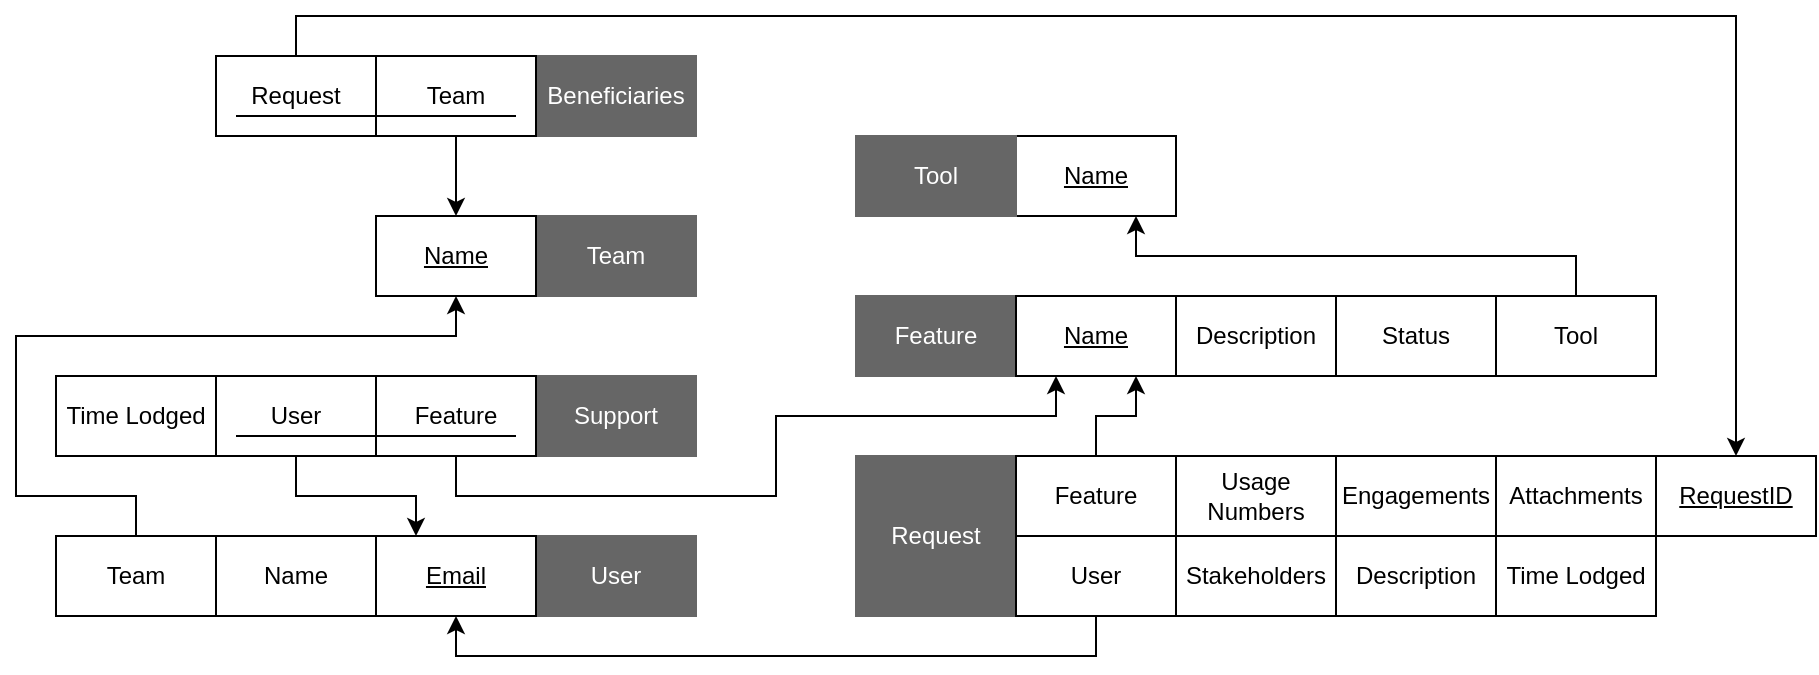 <mxfile version="12.9.13" type="device"><diagram id="ZEQMPsQkTlxw5id6oJp2" name="Page-1"><mxGraphModel dx="1613" dy="580" grid="1" gridSize="10" guides="1" tooltips="1" connect="1" arrows="1" fold="1" page="1" pageScale="1" pageWidth="827" pageHeight="1169" math="0" shadow="0"><root><mxCell id="0"/><mxCell id="1" parent="0"/><mxCell id="xnWd6fcMqpHl4zTMUK5U-1" value="Name" style="rounded=0;whiteSpace=wrap;html=1;fontStyle=4" parent="1" vertex="1"><mxGeometry x="400" y="80" width="80" height="40" as="geometry"/></mxCell><mxCell id="xnWd6fcMqpHl4zTMUK5U-2" value="Tool" style="rounded=0;whiteSpace=wrap;html=1;fillColor=#666666;strokeColor=#666666;fontColor=#FFFFFF;" parent="1" vertex="1"><mxGeometry x="320" y="80" width="80" height="40" as="geometry"/></mxCell><mxCell id="xnWd6fcMqpHl4zTMUK5U-3" value="Feature" style="rounded=0;whiteSpace=wrap;html=1;fillColor=#666666;strokeColor=#666666;fontColor=#FFFFFF;" parent="1" vertex="1"><mxGeometry x="320" y="160" width="80" height="40" as="geometry"/></mxCell><mxCell id="xnWd6fcMqpHl4zTMUK5U-4" value="Request" style="rounded=0;whiteSpace=wrap;html=1;fillColor=#666666;strokeColor=#666666;fontColor=#FFFFFF;" parent="1" vertex="1"><mxGeometry x="320" y="240" width="80" height="80" as="geometry"/></mxCell><mxCell id="xnWd6fcMqpHl4zTMUK5U-5" value="User" style="rounded=0;whiteSpace=wrap;html=1;fillColor=#666666;strokeColor=#666666;fontColor=#FFFFFF;" parent="1" vertex="1"><mxGeometry x="160" y="280" width="80" height="40" as="geometry"/></mxCell><mxCell id="xnWd6fcMqpHl4zTMUK5U-6" value="Team" style="rounded=0;whiteSpace=wrap;html=1;fillColor=#666666;strokeColor=#666666;fontColor=#FFFFFF;" parent="1" vertex="1"><mxGeometry x="160" y="120" width="80" height="40" as="geometry"/></mxCell><mxCell id="xnWd6fcMqpHl4zTMUK5U-7" value="Name" style="rounded=0;whiteSpace=wrap;html=1;fontStyle=4" parent="1" vertex="1"><mxGeometry x="80" y="120" width="80" height="40" as="geometry"/></mxCell><mxCell id="xnWd6fcMqpHl4zTMUK5U-8" value="Email" style="rounded=0;whiteSpace=wrap;html=1;fontStyle=4" parent="1" vertex="1"><mxGeometry x="80" y="280" width="80" height="40" as="geometry"/></mxCell><mxCell id="xnWd6fcMqpHl4zTMUK5U-9" value="Name" style="rounded=0;whiteSpace=wrap;html=1;fontStyle=0" parent="1" vertex="1"><mxGeometry y="280" width="80" height="40" as="geometry"/></mxCell><mxCell id="xnWd6fcMqpHl4zTMUK5U-16" style="edgeStyle=orthogonalEdgeStyle;rounded=0;orthogonalLoop=1;jettySize=auto;html=1;exitX=0.5;exitY=0;exitDx=0;exitDy=0;entryX=0.5;entryY=1;entryDx=0;entryDy=0;fontColor=#FFFFFF;" parent="1" source="xnWd6fcMqpHl4zTMUK5U-10" target="xnWd6fcMqpHl4zTMUK5U-7" edge="1"><mxGeometry relative="1" as="geometry"><Array as="points"><mxPoint x="-40" y="260"/><mxPoint x="-100" y="260"/><mxPoint x="-100" y="180"/><mxPoint x="120" y="180"/></Array></mxGeometry></mxCell><mxCell id="xnWd6fcMqpHl4zTMUK5U-10" value="Team" style="rounded=0;whiteSpace=wrap;html=1;fontStyle=0" parent="1" vertex="1"><mxGeometry x="-80" y="280" width="80" height="40" as="geometry"/></mxCell><mxCell id="xnWd6fcMqpHl4zTMUK5U-11" value="Name" style="rounded=0;whiteSpace=wrap;html=1;fontStyle=4" parent="1" vertex="1"><mxGeometry x="400" y="160" width="80" height="40" as="geometry"/></mxCell><mxCell id="xnWd6fcMqpHl4zTMUK5U-12" value="Description" style="rounded=0;whiteSpace=wrap;html=1;fontStyle=0" parent="1" vertex="1"><mxGeometry x="480" y="160" width="80" height="40" as="geometry"/></mxCell><mxCell id="xnWd6fcMqpHl4zTMUK5U-13" value="Status" style="rounded=0;whiteSpace=wrap;html=1;fontStyle=0" parent="1" vertex="1"><mxGeometry x="560" y="160" width="80" height="40" as="geometry"/></mxCell><mxCell id="xnWd6fcMqpHl4zTMUK5U-15" style="edgeStyle=orthogonalEdgeStyle;rounded=0;orthogonalLoop=1;jettySize=auto;html=1;exitX=0.5;exitY=0;exitDx=0;exitDy=0;entryX=0.75;entryY=1;entryDx=0;entryDy=0;fontColor=#FFFFFF;" parent="1" source="xnWd6fcMqpHl4zTMUK5U-14" target="xnWd6fcMqpHl4zTMUK5U-1" edge="1"><mxGeometry relative="1" as="geometry"/></mxCell><mxCell id="xnWd6fcMqpHl4zTMUK5U-14" value="Tool" style="rounded=0;whiteSpace=wrap;html=1;fontStyle=0" parent="1" vertex="1"><mxGeometry x="640" y="160" width="80" height="40" as="geometry"/></mxCell><mxCell id="xnWd6fcMqpHl4zTMUK5U-27" style="edgeStyle=orthogonalEdgeStyle;rounded=0;orthogonalLoop=1;jettySize=auto;html=1;exitX=0.5;exitY=1;exitDx=0;exitDy=0;fontColor=#FFFFFF;" parent="1" source="xnWd6fcMqpHl4zTMUK5U-17" edge="1"><mxGeometry relative="1" as="geometry"><mxPoint x="120" y="320" as="targetPoint"/><Array as="points"><mxPoint x="440" y="340"/><mxPoint x="120" y="340"/></Array></mxGeometry></mxCell><mxCell id="xnWd6fcMqpHl4zTMUK5U-17" value="User" style="rounded=0;whiteSpace=wrap;html=1;fontStyle=0" parent="1" vertex="1"><mxGeometry x="400" y="280" width="80" height="40" as="geometry"/></mxCell><mxCell id="xnWd6fcMqpHl4zTMUK5U-28" style="edgeStyle=orthogonalEdgeStyle;rounded=0;orthogonalLoop=1;jettySize=auto;html=1;exitX=0.5;exitY=0;exitDx=0;exitDy=0;entryX=0.75;entryY=1;entryDx=0;entryDy=0;fontColor=#FFFFFF;" parent="1" source="xnWd6fcMqpHl4zTMUK5U-18" target="xnWd6fcMqpHl4zTMUK5U-11" edge="1"><mxGeometry relative="1" as="geometry"/></mxCell><mxCell id="xnWd6fcMqpHl4zTMUK5U-18" value="Feature" style="rounded=0;whiteSpace=wrap;html=1;fontStyle=0" parent="1" vertex="1"><mxGeometry x="400" y="240" width="80" height="40" as="geometry"/></mxCell><mxCell id="xnWd6fcMqpHl4zTMUK5U-20" value="Stakeholders" style="rounded=0;whiteSpace=wrap;html=1;fontStyle=0" parent="1" vertex="1"><mxGeometry x="480" y="280" width="80" height="40" as="geometry"/></mxCell><mxCell id="xnWd6fcMqpHl4zTMUK5U-23" value="Engagements" style="rounded=0;whiteSpace=wrap;html=1;fontStyle=0" parent="1" vertex="1"><mxGeometry x="560" y="240" width="80" height="40" as="geometry"/></mxCell><mxCell id="xnWd6fcMqpHl4zTMUK5U-24" value="Description" style="rounded=0;whiteSpace=wrap;html=1;fontStyle=0" parent="1" vertex="1"><mxGeometry x="560" y="280" width="80" height="40" as="geometry"/></mxCell><mxCell id="xnWd6fcMqpHl4zTMUK5U-25" value="Attachments" style="rounded=0;whiteSpace=wrap;html=1;fontStyle=0" parent="1" vertex="1"><mxGeometry x="640" y="240" width="80" height="40" as="geometry"/></mxCell><mxCell id="xnWd6fcMqpHl4zTMUK5U-26" value="Time Lodged" style="rounded=0;whiteSpace=wrap;html=1;fontStyle=0" parent="1" vertex="1"><mxGeometry x="640" y="280" width="80" height="40" as="geometry"/></mxCell><mxCell id="uHa2_v-tgspziVMr2RL6-1" value="Usage Numbers" style="rounded=0;whiteSpace=wrap;html=1;fontStyle=0" parent="1" vertex="1"><mxGeometry x="480" y="240" width="80" height="40" as="geometry"/></mxCell><mxCell id="sJpm6wJfj0SXrgrSK7Z8-1" value="RequestID" style="rounded=0;whiteSpace=wrap;html=1;fontStyle=4" parent="1" vertex="1"><mxGeometry x="720" y="240" width="80" height="40" as="geometry"/></mxCell><mxCell id="9h8cBzBqDTzlezmhUHrt-1" value="Support" style="rounded=0;whiteSpace=wrap;html=1;fillColor=#666666;strokeColor=#666666;fontColor=#FFFFFF;" vertex="1" parent="1"><mxGeometry x="160" y="200" width="80" height="40" as="geometry"/></mxCell><mxCell id="9h8cBzBqDTzlezmhUHrt-7" style="edgeStyle=orthogonalEdgeStyle;rounded=0;orthogonalLoop=1;jettySize=auto;html=1;exitX=0.5;exitY=1;exitDx=0;exitDy=0;entryX=0.25;entryY=1;entryDx=0;entryDy=0;" edge="1" parent="1" source="9h8cBzBqDTzlezmhUHrt-2" target="xnWd6fcMqpHl4zTMUK5U-11"><mxGeometry relative="1" as="geometry"><Array as="points"><mxPoint x="120" y="260"/><mxPoint x="280" y="260"/><mxPoint x="280" y="220"/><mxPoint x="420" y="220"/></Array></mxGeometry></mxCell><mxCell id="9h8cBzBqDTzlezmhUHrt-2" value="Feature" style="rounded=0;whiteSpace=wrap;html=1;fontStyle=0" vertex="1" parent="1"><mxGeometry x="80" y="200" width="80" height="40" as="geometry"/></mxCell><mxCell id="9h8cBzBqDTzlezmhUHrt-6" style="edgeStyle=orthogonalEdgeStyle;rounded=0;orthogonalLoop=1;jettySize=auto;html=1;exitX=0.5;exitY=1;exitDx=0;exitDy=0;entryX=0.25;entryY=0;entryDx=0;entryDy=0;" edge="1" parent="1" source="9h8cBzBqDTzlezmhUHrt-3" target="xnWd6fcMqpHl4zTMUK5U-8"><mxGeometry relative="1" as="geometry"><Array as="points"><mxPoint x="40" y="260"/><mxPoint x="100" y="260"/></Array></mxGeometry></mxCell><mxCell id="9h8cBzBqDTzlezmhUHrt-3" value="User" style="rounded=0;whiteSpace=wrap;html=1;fontStyle=0" vertex="1" parent="1"><mxGeometry y="200" width="80" height="40" as="geometry"/></mxCell><mxCell id="9h8cBzBqDTzlezmhUHrt-4" value="" style="endArrow=none;html=1;" edge="1" parent="1"><mxGeometry width="50" height="50" relative="1" as="geometry"><mxPoint x="150" y="230" as="sourcePoint"/><mxPoint x="10" y="230" as="targetPoint"/></mxGeometry></mxCell><mxCell id="9h8cBzBqDTzlezmhUHrt-8" value="Time Lodged" style="rounded=0;whiteSpace=wrap;html=1;fontStyle=0" vertex="1" parent="1"><mxGeometry x="-80" y="200" width="80" height="40" as="geometry"/></mxCell><mxCell id="9h8cBzBqDTzlezmhUHrt-9" value="Beneficiaries" style="rounded=0;whiteSpace=wrap;html=1;fillColor=#666666;strokeColor=#666666;fontColor=#FFFFFF;" vertex="1" parent="1"><mxGeometry x="160" y="40" width="80" height="40" as="geometry"/></mxCell><mxCell id="9h8cBzBqDTzlezmhUHrt-13" style="edgeStyle=orthogonalEdgeStyle;rounded=0;orthogonalLoop=1;jettySize=auto;html=1;exitX=0.5;exitY=1;exitDx=0;exitDy=0;entryX=0.5;entryY=0;entryDx=0;entryDy=0;" edge="1" parent="1" source="9h8cBzBqDTzlezmhUHrt-10" target="xnWd6fcMqpHl4zTMUK5U-7"><mxGeometry relative="1" as="geometry"/></mxCell><mxCell id="9h8cBzBqDTzlezmhUHrt-10" value="Team" style="rounded=0;whiteSpace=wrap;html=1;fontStyle=0" vertex="1" parent="1"><mxGeometry x="80" y="40" width="80" height="40" as="geometry"/></mxCell><mxCell id="9h8cBzBqDTzlezmhUHrt-14" style="edgeStyle=orthogonalEdgeStyle;rounded=0;orthogonalLoop=1;jettySize=auto;html=1;exitX=0.5;exitY=0;exitDx=0;exitDy=0;entryX=0.5;entryY=0;entryDx=0;entryDy=0;" edge="1" parent="1" source="9h8cBzBqDTzlezmhUHrt-11" target="sJpm6wJfj0SXrgrSK7Z8-1"><mxGeometry relative="1" as="geometry"/></mxCell><mxCell id="9h8cBzBqDTzlezmhUHrt-11" value="Request" style="rounded=0;whiteSpace=wrap;html=1;fontStyle=0" vertex="1" parent="1"><mxGeometry y="40" width="80" height="40" as="geometry"/></mxCell><mxCell id="9h8cBzBqDTzlezmhUHrt-12" value="" style="endArrow=none;html=1;" edge="1" parent="1"><mxGeometry width="50" height="50" relative="1" as="geometry"><mxPoint x="150" y="70" as="sourcePoint"/><mxPoint x="10" y="70" as="targetPoint"/></mxGeometry></mxCell></root></mxGraphModel></diagram></mxfile>